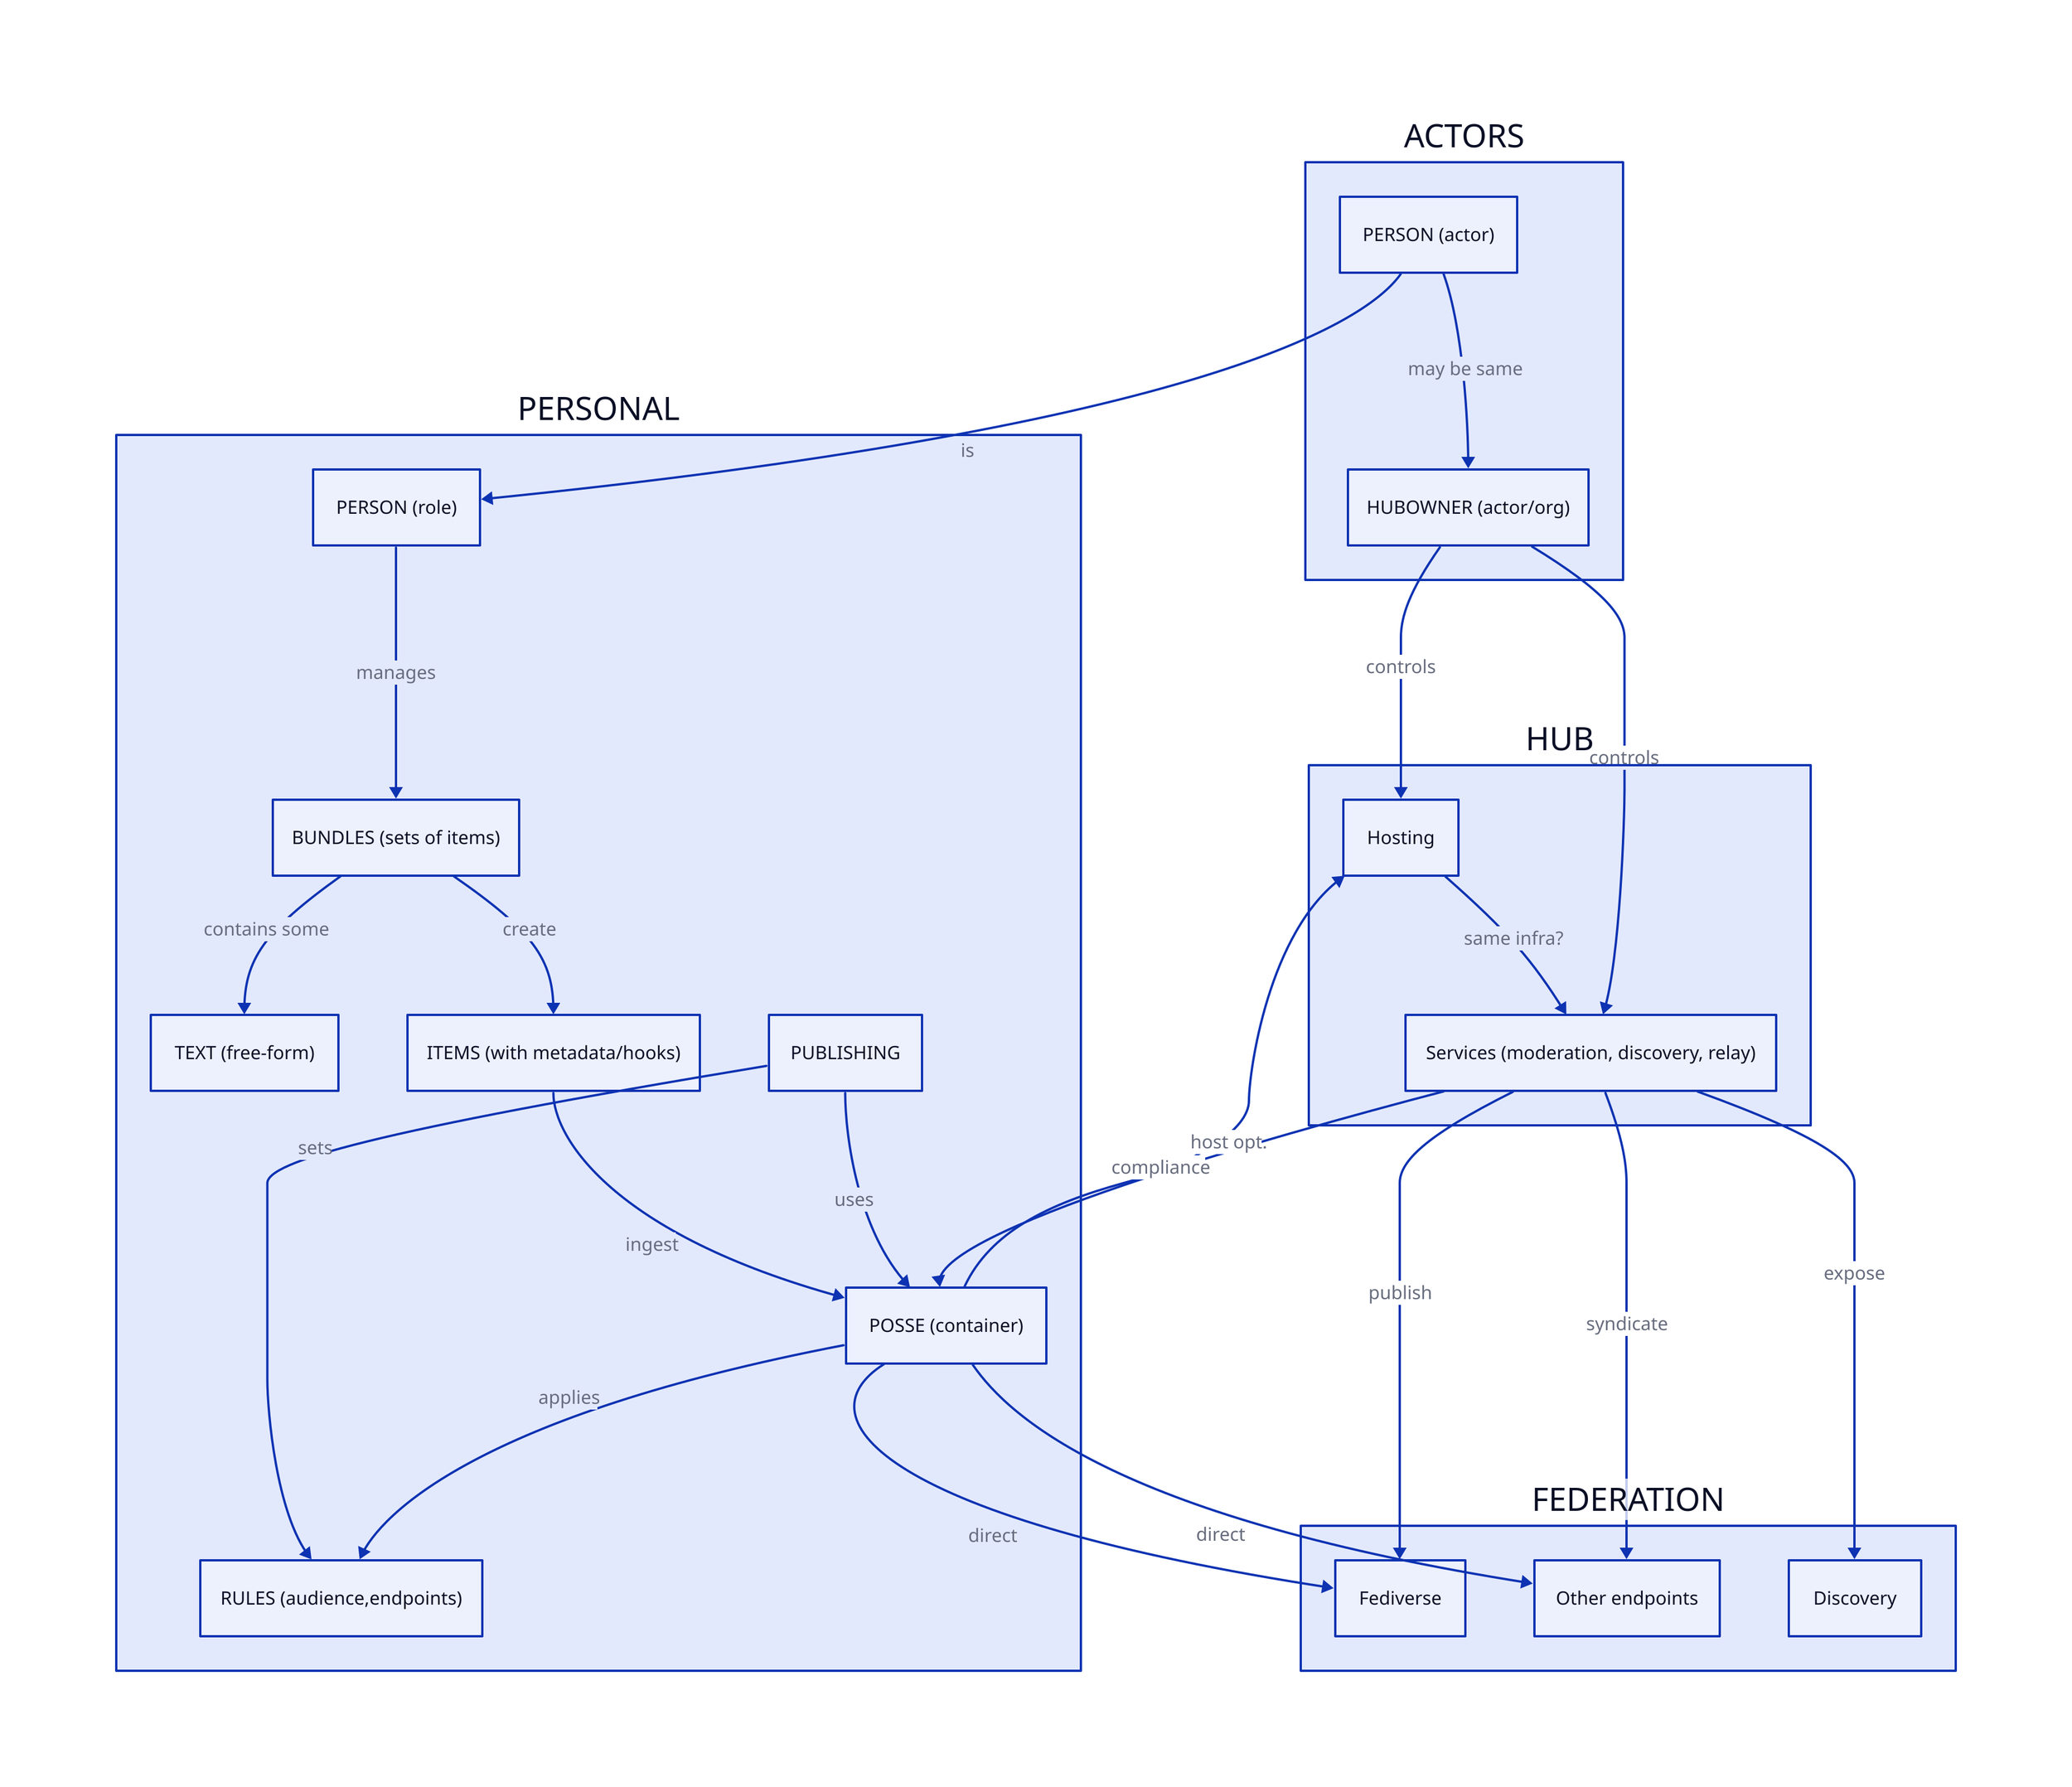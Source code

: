 direction: down

actors: {
  label: "ACTORS"
  person_actor: "PERSON (actor)"
  hubowner_actor: "HUBOWNER (actor/org)"
  person_actor -> hubowner_actor: "may be same"
}

personal: {
  label: "PERSONAL"
  person: "PERSON (role)"
  text: "TEXT (free-form)"
  bundles: "BUNDLES (sets of items)"
  items: "ITEMS (with metadata/hooks)"
  posse: "POSSE (container)"
  publishing: "PUBLISHING"
  rules: "RULES (audience,endpoints)"

  person -> bundles: "manages"
  bundles -> text: "contains some"
  bundles -> items: "create"
  items -> posse: "ingest"
  publishing -> rules: "sets"
  posse -> rules: "applies"
  publishing -> posse: "uses"
}

actors.person_actor -> personal.person: "is"

communal: {
  label: "HUB"
  host: "Hosting"
  services: "Services (moderation, discovery, relay)"
  host -> services: "same infra?"
}

actors.hubowner_actor -> communal.host: "controls"
actors.hubowner_actor -> communal.services: "controls"

federation: {
  label: "FEDERATION"
  fediverse: "Fediverse"
  other: "Other endpoints"
  discover: "Discovery"
}

personal.posse -> communal.host: "host opt."
communal.services -> federation.fediverse: "publish"
communal.services -> federation.other: "syndicate"
communal.services -> federation.discover: "expose"
personal.posse -> federation.fediverse: "direct"
personal.posse -> federation.other: "direct"
communal.services -> personal.posse: "compliance"
